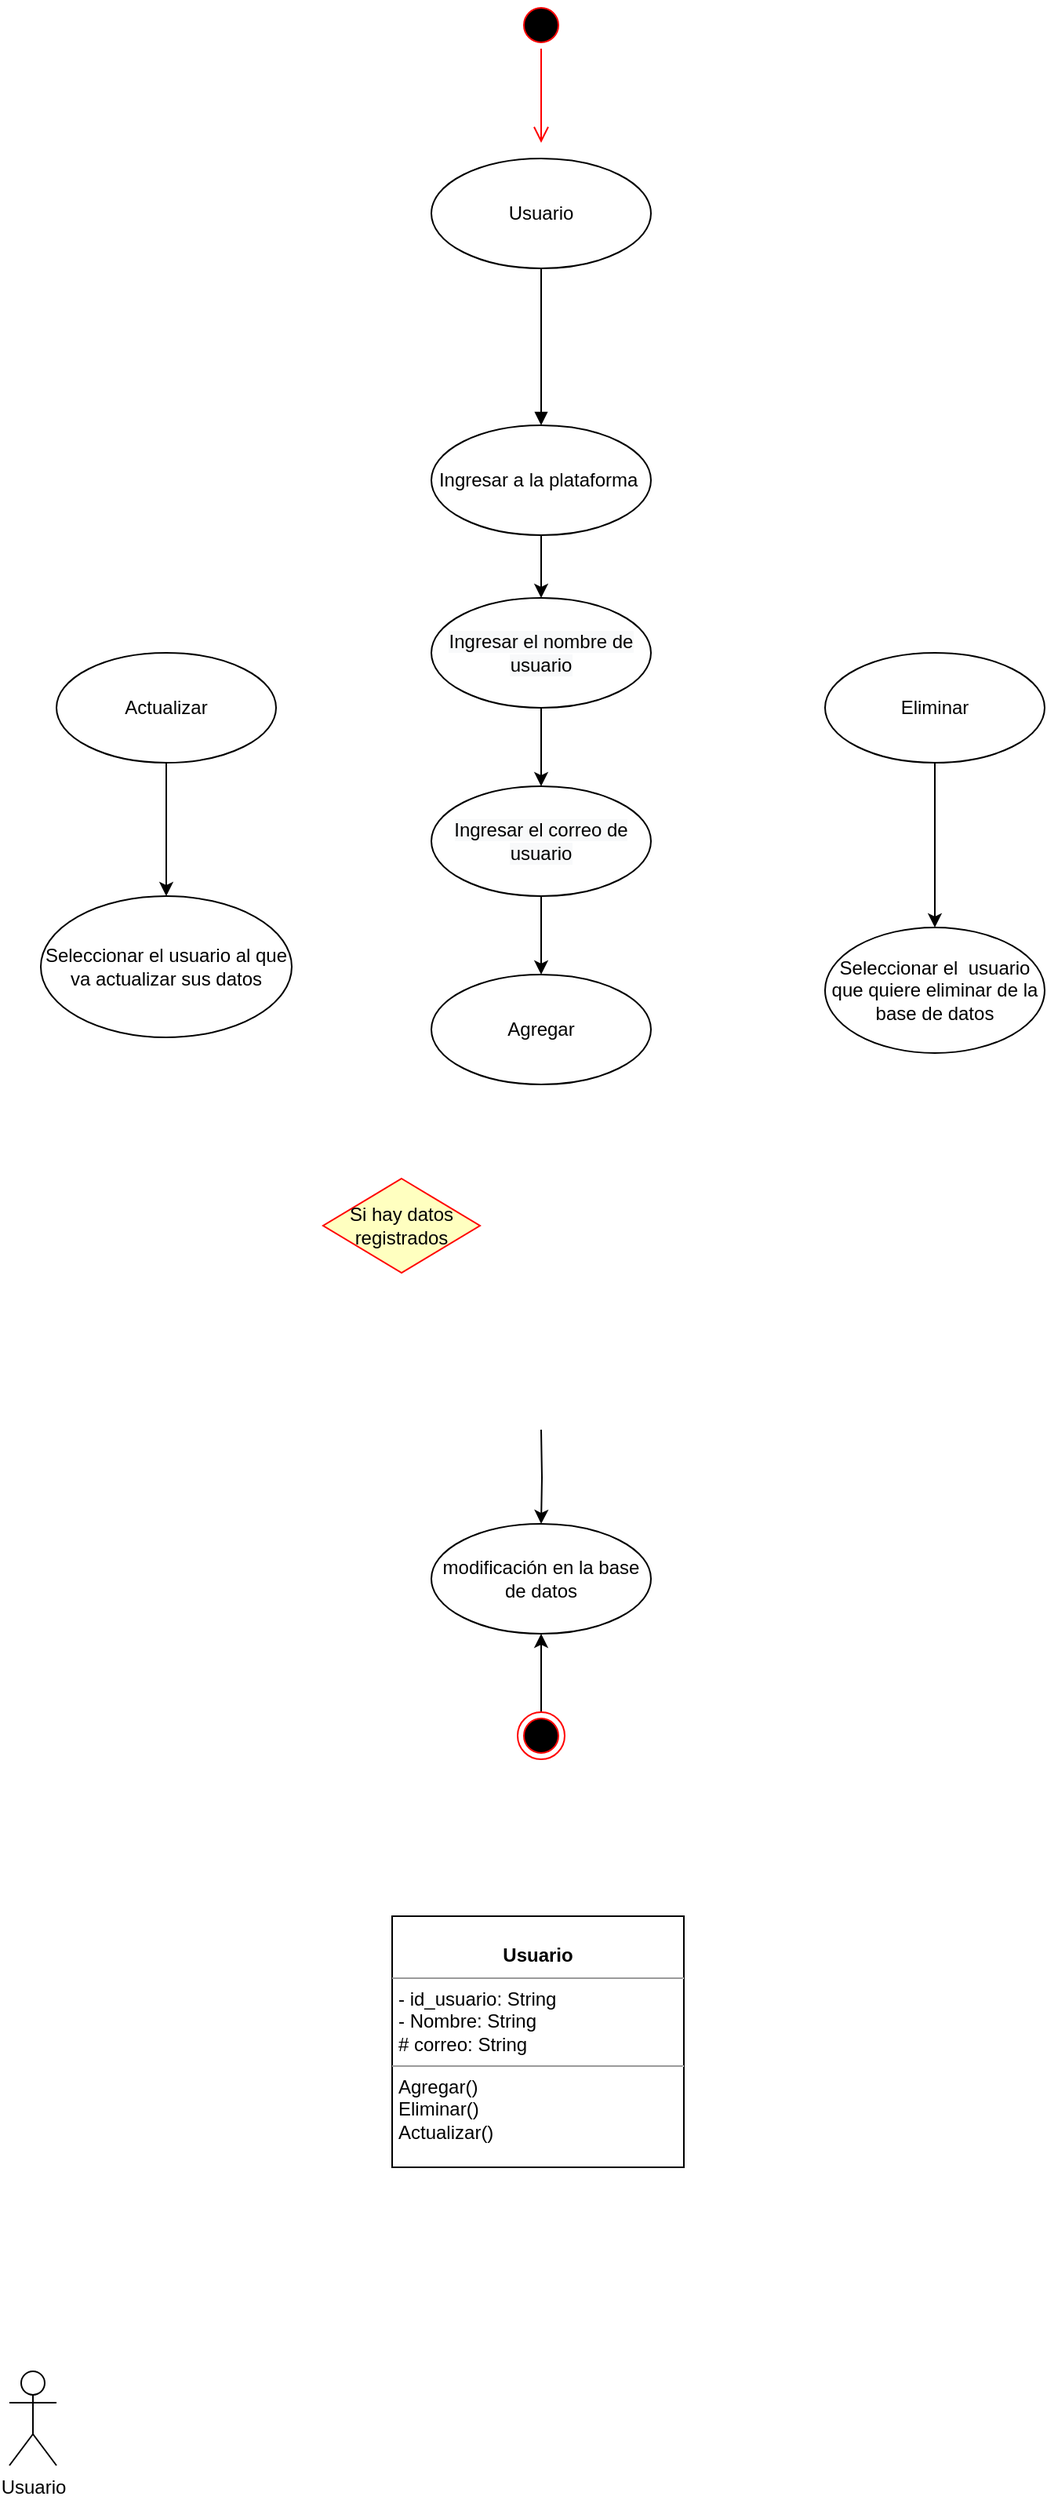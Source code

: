<mxfile version="15.4.3" type="github">
  <diagram id="4mNhm1m8kC_6178GsUtq" name="Page-1">
    <mxGraphModel dx="1182" dy="764" grid="1" gridSize="10" guides="1" tooltips="1" connect="1" arrows="1" fold="1" page="1" pageScale="1" pageWidth="827" pageHeight="1169" math="0" shadow="0">
      <root>
        <mxCell id="0" />
        <mxCell id="1" parent="0" />
        <mxCell id="gqm2LpXMmxmWjQ3Am7r3-1" value="" style="ellipse;html=1;shape=startState;fillColor=#000000;strokeColor=#ff0000;" parent="1" vertex="1">
          <mxGeometry x="384" y="40" width="30" height="30" as="geometry" />
        </mxCell>
        <mxCell id="gqm2LpXMmxmWjQ3Am7r3-2" value="" style="edgeStyle=orthogonalEdgeStyle;html=1;verticalAlign=bottom;endArrow=open;endSize=8;strokeColor=#ff0000;rounded=0;" parent="1" source="gqm2LpXMmxmWjQ3Am7r3-1" edge="1">
          <mxGeometry relative="1" as="geometry">
            <mxPoint x="399" y="130" as="targetPoint" />
          </mxGeometry>
        </mxCell>
        <mxCell id="z3vBtUcEqBHXQenF32jz-1" value="Usuario" style="ellipse;whiteSpace=wrap;html=1;" parent="1" vertex="1">
          <mxGeometry x="329" y="140" width="140" height="70" as="geometry" />
        </mxCell>
        <mxCell id="z3vBtUcEqBHXQenF32jz-3" value="&lt;br&gt;" style="html=1;verticalAlign=bottom;endArrow=block;rounded=0;edgeStyle=orthogonalEdgeStyle;exitX=0.5;exitY=1;exitDx=0;exitDy=0;" parent="1" source="z3vBtUcEqBHXQenF32jz-1" edge="1">
          <mxGeometry width="80" relative="1" as="geometry">
            <mxPoint x="370" y="320" as="sourcePoint" />
            <mxPoint x="399" y="310" as="targetPoint" />
          </mxGeometry>
        </mxCell>
        <mxCell id="QDHMUk18wRGemSduAv4s-13" style="edgeStyle=orthogonalEdgeStyle;rounded=0;orthogonalLoop=1;jettySize=auto;html=1;" edge="1" parent="1" source="z3vBtUcEqBHXQenF32jz-4" target="QDHMUk18wRGemSduAv4s-10">
          <mxGeometry relative="1" as="geometry" />
        </mxCell>
        <mxCell id="z3vBtUcEqBHXQenF32jz-4" value="&lt;font style=&quot;vertical-align: inherit&quot;&gt;&lt;font style=&quot;vertical-align: inherit&quot;&gt;Ingresar a la plataforma&amp;nbsp;&lt;/font&gt;&lt;/font&gt;" style="ellipse;whiteSpace=wrap;html=1;" parent="1" vertex="1">
          <mxGeometry x="329" y="310" width="140" height="70" as="geometry" />
        </mxCell>
        <mxCell id="z3vBtUcEqBHXQenF32jz-6" value="&lt;font style=&quot;vertical-align: inherit&quot;&gt;&lt;font style=&quot;vertical-align: inherit&quot;&gt;Si hay datos registrados&lt;br&gt;&lt;/font&gt;&lt;/font&gt;" style="rhombus;whiteSpace=wrap;html=1;fillColor=#ffffc0;strokeColor=#ff0000;" parent="1" vertex="1">
          <mxGeometry x="260" y="790" width="100" height="60" as="geometry" />
        </mxCell>
        <mxCell id="z3vBtUcEqBHXQenF32jz-17" style="edgeStyle=orthogonalEdgeStyle;rounded=0;orthogonalLoop=1;jettySize=auto;html=1;" parent="1" source="z3vBtUcEqBHXQenF32jz-12" edge="1">
          <mxGeometry relative="1" as="geometry">
            <mxPoint x="650" y="630" as="targetPoint" />
          </mxGeometry>
        </mxCell>
        <mxCell id="z3vBtUcEqBHXQenF32jz-12" value="&lt;font style=&quot;vertical-align: inherit&quot;&gt;&lt;font style=&quot;vertical-align: inherit&quot;&gt;Eliminar&lt;/font&gt;&lt;/font&gt;" style="ellipse;whiteSpace=wrap;html=1;" parent="1" vertex="1">
          <mxGeometry x="580" y="455" width="140" height="70" as="geometry" />
        </mxCell>
        <mxCell id="z3vBtUcEqBHXQenF32jz-19" style="edgeStyle=orthogonalEdgeStyle;rounded=0;orthogonalLoop=1;jettySize=auto;html=1;entryX=0.5;entryY=0;entryDx=0;entryDy=0;" parent="1" source="z3vBtUcEqBHXQenF32jz-14" target="z3vBtUcEqBHXQenF32jz-20" edge="1">
          <mxGeometry relative="1" as="geometry">
            <mxPoint x="160" y="590" as="targetPoint" />
          </mxGeometry>
        </mxCell>
        <mxCell id="z3vBtUcEqBHXQenF32jz-14" value="&lt;font style=&quot;vertical-align: inherit&quot;&gt;&lt;font style=&quot;vertical-align: inherit&quot;&gt;Actualizar&lt;/font&gt;&lt;/font&gt;" style="ellipse;whiteSpace=wrap;html=1;" parent="1" vertex="1">
          <mxGeometry x="90" y="455" width="140" height="70" as="geometry" />
        </mxCell>
        <mxCell id="z3vBtUcEqBHXQenF32jz-18" value="&lt;font style=&quot;vertical-align: inherit&quot;&gt;&lt;font style=&quot;vertical-align: inherit&quot;&gt;Seleccionar el&amp;nbsp; usuario que quiere eliminar de la base de datos&lt;/font&gt;&lt;/font&gt;" style="ellipse;whiteSpace=wrap;html=1;" parent="1" vertex="1">
          <mxGeometry x="580" y="630" width="140" height="80" as="geometry" />
        </mxCell>
        <mxCell id="z3vBtUcEqBHXQenF32jz-20" value="&lt;font style=&quot;vertical-align: inherit&quot;&gt;&lt;font style=&quot;vertical-align: inherit&quot;&gt;Seleccionar el usuario al que va actualizar sus datos&lt;/font&gt;&lt;/font&gt;" style="ellipse;whiteSpace=wrap;html=1;" parent="1" vertex="1">
          <mxGeometry x="80" y="610" width="160" height="90" as="geometry" />
        </mxCell>
        <mxCell id="z3vBtUcEqBHXQenF32jz-24" value="&lt;font style=&quot;vertical-align: inherit&quot;&gt;&lt;font style=&quot;vertical-align: inherit&quot;&gt;modificación en la base de datos&lt;/font&gt;&lt;/font&gt;" style="ellipse;whiteSpace=wrap;html=1;" parent="1" vertex="1">
          <mxGeometry x="329" y="1010" width="140" height="70" as="geometry" />
        </mxCell>
        <mxCell id="z3vBtUcEqBHXQenF32jz-26" style="edgeStyle=orthogonalEdgeStyle;rounded=0;orthogonalLoop=1;jettySize=auto;html=1;entryX=0.5;entryY=0;entryDx=0;entryDy=0;" parent="1" target="z3vBtUcEqBHXQenF32jz-24" edge="1">
          <mxGeometry relative="1" as="geometry">
            <mxPoint x="399" y="950" as="sourcePoint" />
          </mxGeometry>
        </mxCell>
        <mxCell id="z3vBtUcEqBHXQenF32jz-28" style="edgeStyle=orthogonalEdgeStyle;rounded=0;orthogonalLoop=1;jettySize=auto;html=1;entryX=0.5;entryY=1;entryDx=0;entryDy=0;" parent="1" source="z3vBtUcEqBHXQenF32jz-27" target="z3vBtUcEqBHXQenF32jz-24" edge="1">
          <mxGeometry relative="1" as="geometry" />
        </mxCell>
        <mxCell id="z3vBtUcEqBHXQenF32jz-27" value="" style="ellipse;html=1;shape=endState;fillColor=#000000;strokeColor=#ff0000;" parent="1" vertex="1">
          <mxGeometry x="384" y="1130" width="30" height="30" as="geometry" />
        </mxCell>
        <mxCell id="QDHMUk18wRGemSduAv4s-6" value="&lt;p style=&quot;margin: 0px ; margin-top: 4px ; text-align: center&quot;&gt;&lt;br&gt;&lt;b&gt;Usuario&lt;/b&gt;&lt;/p&gt;&lt;hr size=&quot;1&quot;&gt;&lt;p style=&quot;margin: 0px ; margin-left: 4px&quot;&gt;- id_usuario: String&lt;br&gt;- Nombre: String&lt;/p&gt;&lt;p style=&quot;margin: 0px ; margin-left: 4px&quot;&gt;# correo: String&lt;/p&gt;&lt;hr size=&quot;1&quot;&gt;&lt;p style=&quot;margin: 0px ; margin-left: 4px&quot;&gt;Agregar()&lt;br&gt;Eliminar()&lt;/p&gt;&lt;p style=&quot;margin: 0px ; margin-left: 4px&quot;&gt;Actualizar()&lt;/p&gt;" style="verticalAlign=top;align=left;overflow=fill;fontSize=12;fontFamily=Helvetica;html=1;" vertex="1" parent="1">
          <mxGeometry x="304" y="1260" width="186" height="160" as="geometry" />
        </mxCell>
        <mxCell id="QDHMUk18wRGemSduAv4s-7" value="Usuario&lt;br&gt;" style="shape=umlActor;verticalLabelPosition=bottom;verticalAlign=top;html=1;" vertex="1" parent="1">
          <mxGeometry x="60" y="1550" width="30" height="60" as="geometry" />
        </mxCell>
        <mxCell id="QDHMUk18wRGemSduAv4s-14" style="edgeStyle=orthogonalEdgeStyle;rounded=0;orthogonalLoop=1;jettySize=auto;html=1;entryX=0.5;entryY=0;entryDx=0;entryDy=0;" edge="1" parent="1" source="QDHMUk18wRGemSduAv4s-10" target="QDHMUk18wRGemSduAv4s-11">
          <mxGeometry relative="1" as="geometry" />
        </mxCell>
        <mxCell id="QDHMUk18wRGemSduAv4s-10" value="&#xa;&#xa;&lt;span style=&quot;color: rgb(0, 0, 0); font-family: helvetica; font-size: 12px; font-style: normal; font-weight: 400; letter-spacing: normal; text-align: center; text-indent: 0px; text-transform: none; word-spacing: 0px; background-color: rgb(248, 249, 250); display: inline; float: none;&quot;&gt;Ingresar el nombre de usuario&lt;/span&gt;&#xa;&#xa;" style="ellipse;whiteSpace=wrap;html=1;" vertex="1" parent="1">
          <mxGeometry x="329" y="420" width="140" height="70" as="geometry" />
        </mxCell>
        <mxCell id="QDHMUk18wRGemSduAv4s-15" style="edgeStyle=orthogonalEdgeStyle;rounded=0;orthogonalLoop=1;jettySize=auto;html=1;entryX=0.5;entryY=0;entryDx=0;entryDy=0;" edge="1" parent="1" source="QDHMUk18wRGemSduAv4s-11" target="QDHMUk18wRGemSduAv4s-12">
          <mxGeometry relative="1" as="geometry" />
        </mxCell>
        <mxCell id="QDHMUk18wRGemSduAv4s-11" value="&#xa;&#xa;&lt;span style=&quot;color: rgb(0, 0, 0); font-family: helvetica; font-size: 12px; font-style: normal; font-weight: 400; letter-spacing: normal; text-align: center; text-indent: 0px; text-transform: none; word-spacing: 0px; background-color: rgb(248, 249, 250); display: inline; float: none;&quot;&gt;Ingresar el correo de usuario&lt;/span&gt;&#xa;&#xa;" style="ellipse;whiteSpace=wrap;html=1;" vertex="1" parent="1">
          <mxGeometry x="329" y="540" width="140" height="70" as="geometry" />
        </mxCell>
        <mxCell id="QDHMUk18wRGemSduAv4s-12" value="Agregar" style="ellipse;whiteSpace=wrap;html=1;" vertex="1" parent="1">
          <mxGeometry x="329" y="660" width="140" height="70" as="geometry" />
        </mxCell>
      </root>
    </mxGraphModel>
  </diagram>
</mxfile>
